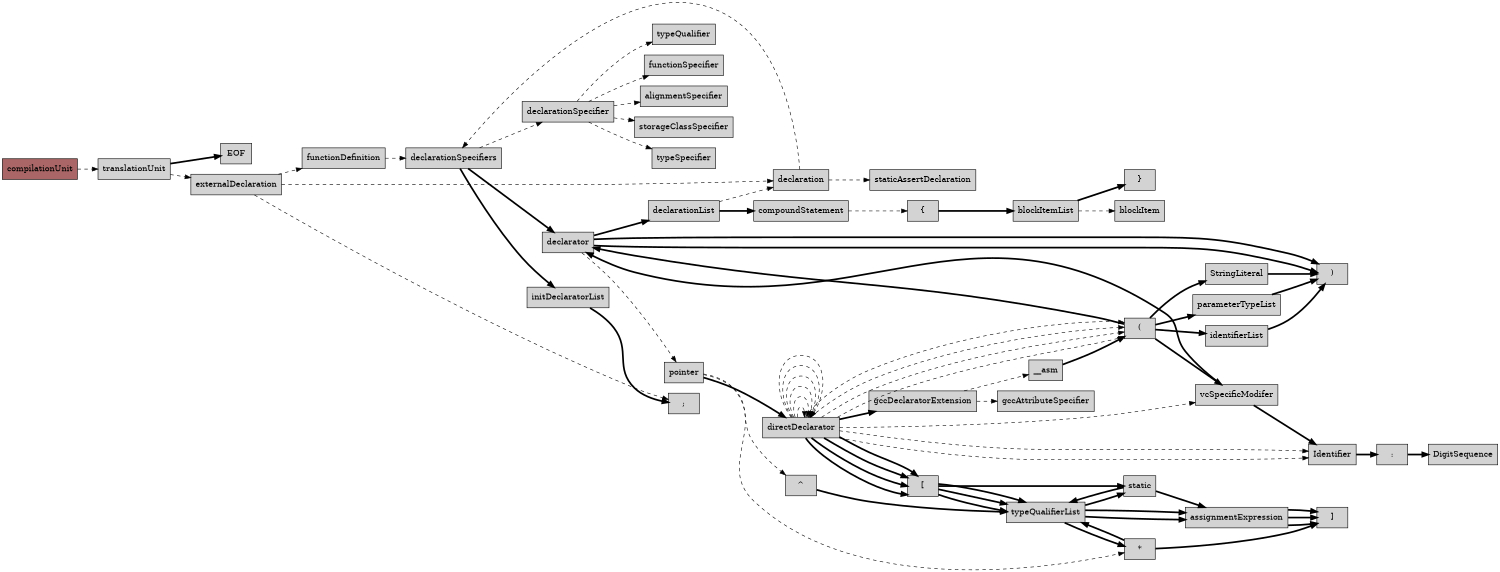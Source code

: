 digraph G {
            graph [size="10,10"];      
            graph [dpi=800]; // 设置分辨率为300 DPI
            rankdir=LR; // 从左到右排列
            node [style=filled];
            node [shape=box]; // 节点形状为方框
            compilationUnit -> translationUnit [style=dashed];
translationUnit -> EOF [penwidth=3.0];
translationUnit -> externalDeclaration [style=dashed];
externalDeclaration -> functionDefinition [style=dashed];
functionDefinition -> declarationSpecifiers [style=dashed];
declarationSpecifiers -> declarator [penwidth=3.0];
declarator -> declarationList [penwidth=3.0];
declarationList -> compoundStatement [penwidth=3.0];
compoundStatement -> "{" [style=dashed];
"{" -> blockItemList [penwidth=3.0];
blockItemList -> "}" [penwidth=3.0];
blockItemList -> blockItem [style=dashed];
declarationList -> declaration [style=dashed];
declaration -> declarationSpecifiers [style=dashed];
declarationSpecifiers -> initDeclaratorList [penwidth=3.0];
initDeclaratorList -> ";" [penwidth=3.0];
declaration -> staticAssertDeclaration [style=dashed];
declarator -> pointer [style=dashed];
pointer -> directDeclarator [penwidth=3.0];
directDeclarator -> gccDeclaratorExtension [penwidth=3.0];
gccDeclaratorExtension -> "__asm" [style=dashed];
"__asm" -> "(" [penwidth=3.0];
"(" -> StringLiteral [penwidth=3.0];
StringLiteral -> ")" [penwidth=3.0];
gccDeclaratorExtension -> gccAttributeSpecifier [style=dashed];
directDeclarator -> "[" [penwidth=3.0];
"[" -> typeQualifierList [penwidth=3.0];
typeQualifierList -> assignmentExpression [penwidth=3.0];
assignmentExpression -> "]" [penwidth=3.0];
assignmentExpression -> "]" [penwidth=3.0];
assignmentExpression -> "]" [penwidth=3.0];
typeQualifierList -> assignmentExpression [penwidth=3.0];
typeQualifierList -> "static" [penwidth=3.0];
"static" -> typeQualifierList [penwidth=3.0];
"static" -> assignmentExpression [penwidth=3.0];
typeQualifierList -> "*" [penwidth=3.0];
"*" -> "]" [penwidth=3.0];
"[" -> "static" [penwidth=3.0];
"[" -> typeQualifierList [penwidth=3.0];
"[" -> typeQualifierList [penwidth=3.0];
directDeclarator -> "[" [penwidth=3.0];
directDeclarator -> "[" [penwidth=3.0];
directDeclarator -> "[" [penwidth=3.0];
directDeclarator -> "(" [style=dashed];
"(" -> declarator [penwidth=3.0];
declarator -> ")" [penwidth=3.0];
declarator -> ")" [penwidth=3.0];
"(" -> parameterTypeList [penwidth=3.0];
parameterTypeList -> ")" [penwidth=3.0];
"(" -> identifierList [penwidth=3.0];
identifierList -> ")" [penwidth=3.0];
"(" -> vcSpecificModifer [penwidth=3.0];
vcSpecificModifer -> Identifier [penwidth=3.0];
Identifier -> ":" [penwidth=3.0];
":" -> DigitSequence [penwidth=3.0];
vcSpecificModifer -> declarator [penwidth=3.0];
directDeclarator -> "(" [style=dashed];
directDeclarator -> Identifier [style=dashed];
directDeclarator -> "(" [style=dashed];
directDeclarator -> directDeclarator [style=dashed];
directDeclarator -> directDeclarator [style=dashed];
directDeclarator -> directDeclarator [style=dashed];
directDeclarator -> directDeclarator [style=dashed];
directDeclarator -> directDeclarator [style=dashed];
directDeclarator -> directDeclarator [style=dashed];
directDeclarator -> Identifier [style=dashed];
directDeclarator -> vcSpecificModifer [style=dashed];
directDeclarator -> "(" [style=dashed];
pointer -> "*" [style=dashed];
"*" -> typeQualifierList [penwidth=3.0];
pointer -> "^" [style=dashed];
"^" -> typeQualifierList [penwidth=3.0];
declarationSpecifiers -> declarationSpecifier [style=dashed];
declarationSpecifier -> storageClassSpecifier [style=dashed];
declarationSpecifier -> typeSpecifier [style=dashed];
declarationSpecifier -> typeQualifier [style=dashed];
declarationSpecifier -> functionSpecifier [style=dashed];
declarationSpecifier -> alignmentSpecifier [style=dashed];
externalDeclaration -> declaration [style=dashed];
externalDeclaration -> ";" [style=dashed];
compilationUnit [fillcolor="#aa6666"];
}